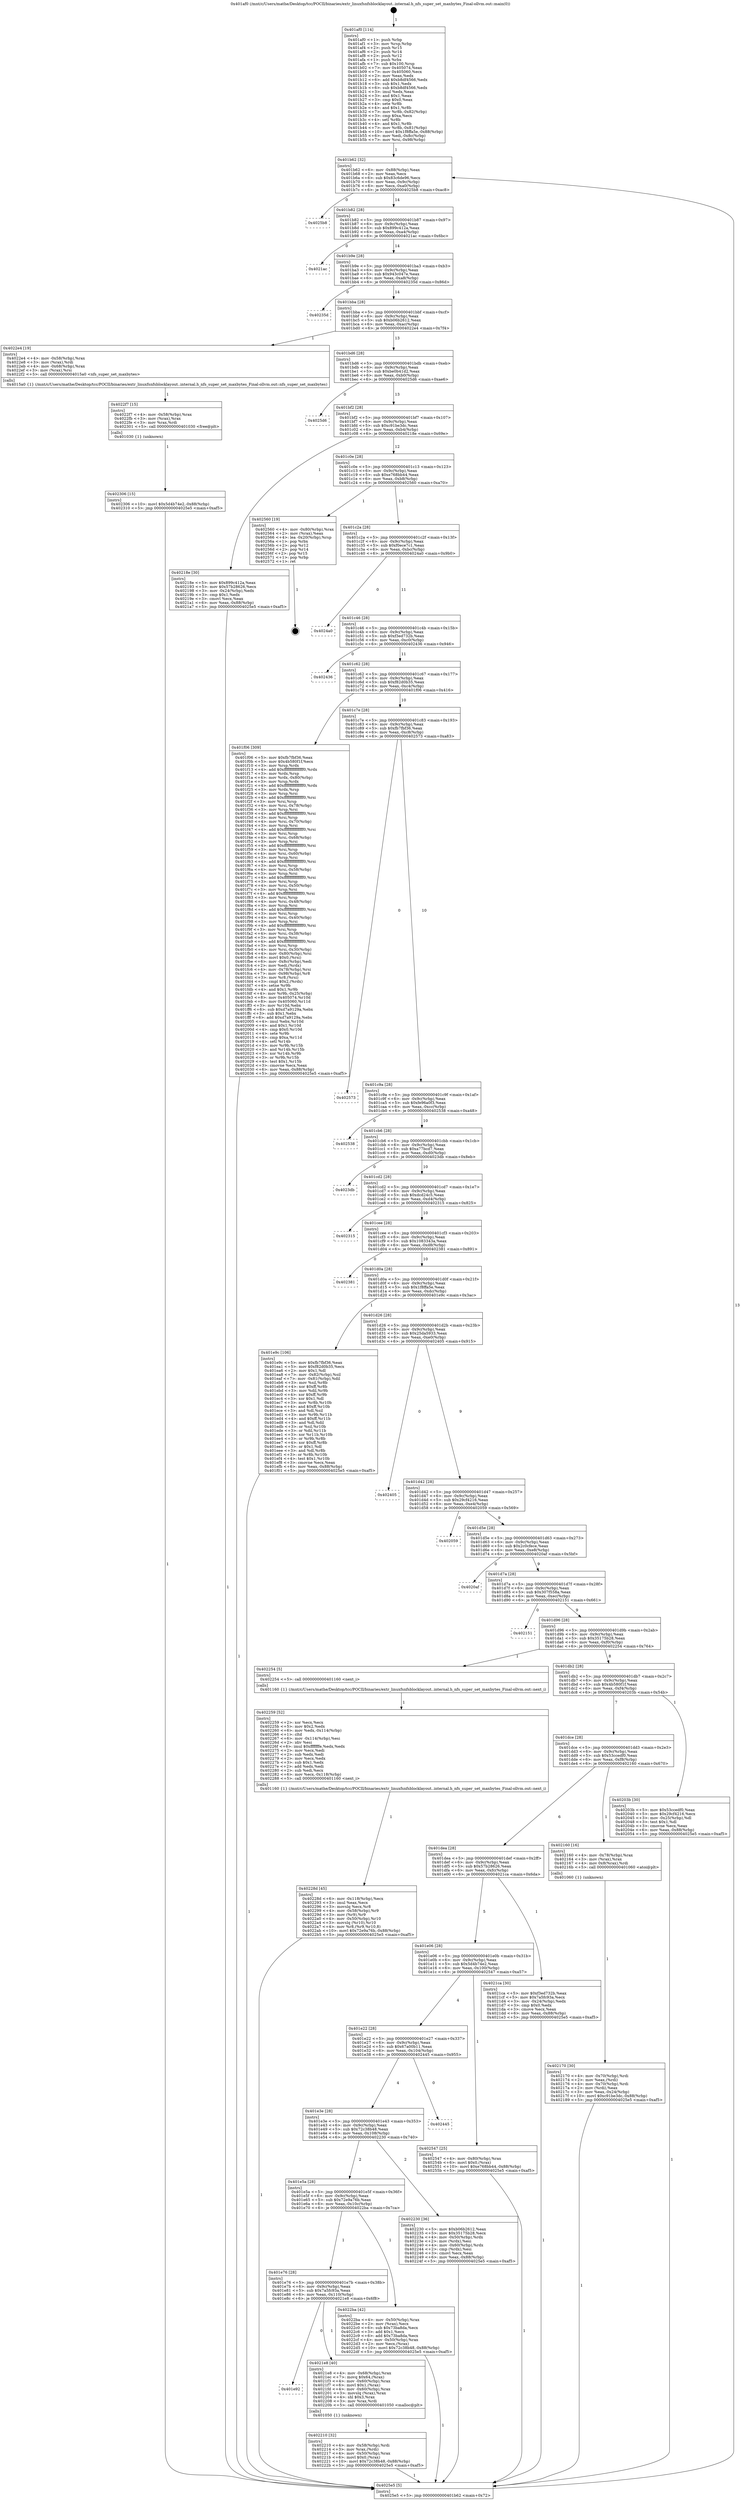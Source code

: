 digraph "0x401af0" {
  label = "0x401af0 (/mnt/c/Users/mathe/Desktop/tcc/POCII/binaries/extr_linuxfsnfsblocklayout..internal.h_nfs_super_set_maxbytes_Final-ollvm.out::main(0))"
  labelloc = "t"
  node[shape=record]

  Entry [label="",width=0.3,height=0.3,shape=circle,fillcolor=black,style=filled]
  "0x401b62" [label="{
     0x401b62 [32]\l
     | [instrs]\l
     &nbsp;&nbsp;0x401b62 \<+6\>: mov -0x88(%rbp),%eax\l
     &nbsp;&nbsp;0x401b68 \<+2\>: mov %eax,%ecx\l
     &nbsp;&nbsp;0x401b6a \<+6\>: sub $0x83c6de96,%ecx\l
     &nbsp;&nbsp;0x401b70 \<+6\>: mov %eax,-0x9c(%rbp)\l
     &nbsp;&nbsp;0x401b76 \<+6\>: mov %ecx,-0xa0(%rbp)\l
     &nbsp;&nbsp;0x401b7c \<+6\>: je 00000000004025b8 \<main+0xac8\>\l
  }"]
  "0x4025b8" [label="{
     0x4025b8\l
  }", style=dashed]
  "0x401b82" [label="{
     0x401b82 [28]\l
     | [instrs]\l
     &nbsp;&nbsp;0x401b82 \<+5\>: jmp 0000000000401b87 \<main+0x97\>\l
     &nbsp;&nbsp;0x401b87 \<+6\>: mov -0x9c(%rbp),%eax\l
     &nbsp;&nbsp;0x401b8d \<+5\>: sub $0x899c412a,%eax\l
     &nbsp;&nbsp;0x401b92 \<+6\>: mov %eax,-0xa4(%rbp)\l
     &nbsp;&nbsp;0x401b98 \<+6\>: je 00000000004021ac \<main+0x6bc\>\l
  }"]
  Exit [label="",width=0.3,height=0.3,shape=circle,fillcolor=black,style=filled,peripheries=2]
  "0x4021ac" [label="{
     0x4021ac\l
  }", style=dashed]
  "0x401b9e" [label="{
     0x401b9e [28]\l
     | [instrs]\l
     &nbsp;&nbsp;0x401b9e \<+5\>: jmp 0000000000401ba3 \<main+0xb3\>\l
     &nbsp;&nbsp;0x401ba3 \<+6\>: mov -0x9c(%rbp),%eax\l
     &nbsp;&nbsp;0x401ba9 \<+5\>: sub $0x943c047e,%eax\l
     &nbsp;&nbsp;0x401bae \<+6\>: mov %eax,-0xa8(%rbp)\l
     &nbsp;&nbsp;0x401bb4 \<+6\>: je 000000000040235d \<main+0x86d\>\l
  }"]
  "0x402306" [label="{
     0x402306 [15]\l
     | [instrs]\l
     &nbsp;&nbsp;0x402306 \<+10\>: movl $0x5d4b74e2,-0x88(%rbp)\l
     &nbsp;&nbsp;0x402310 \<+5\>: jmp 00000000004025e5 \<main+0xaf5\>\l
  }"]
  "0x40235d" [label="{
     0x40235d\l
  }", style=dashed]
  "0x401bba" [label="{
     0x401bba [28]\l
     | [instrs]\l
     &nbsp;&nbsp;0x401bba \<+5\>: jmp 0000000000401bbf \<main+0xcf\>\l
     &nbsp;&nbsp;0x401bbf \<+6\>: mov -0x9c(%rbp),%eax\l
     &nbsp;&nbsp;0x401bc5 \<+5\>: sub $0xb06b2612,%eax\l
     &nbsp;&nbsp;0x401bca \<+6\>: mov %eax,-0xac(%rbp)\l
     &nbsp;&nbsp;0x401bd0 \<+6\>: je 00000000004022e4 \<main+0x7f4\>\l
  }"]
  "0x4022f7" [label="{
     0x4022f7 [15]\l
     | [instrs]\l
     &nbsp;&nbsp;0x4022f7 \<+4\>: mov -0x58(%rbp),%rax\l
     &nbsp;&nbsp;0x4022fb \<+3\>: mov (%rax),%rax\l
     &nbsp;&nbsp;0x4022fe \<+3\>: mov %rax,%rdi\l
     &nbsp;&nbsp;0x402301 \<+5\>: call 0000000000401030 \<free@plt\>\l
     | [calls]\l
     &nbsp;&nbsp;0x401030 \{1\} (unknown)\l
  }"]
  "0x4022e4" [label="{
     0x4022e4 [19]\l
     | [instrs]\l
     &nbsp;&nbsp;0x4022e4 \<+4\>: mov -0x58(%rbp),%rax\l
     &nbsp;&nbsp;0x4022e8 \<+3\>: mov (%rax),%rdi\l
     &nbsp;&nbsp;0x4022eb \<+4\>: mov -0x68(%rbp),%rax\l
     &nbsp;&nbsp;0x4022ef \<+3\>: mov (%rax),%rsi\l
     &nbsp;&nbsp;0x4022f2 \<+5\>: call 00000000004015a0 \<nfs_super_set_maxbytes\>\l
     | [calls]\l
     &nbsp;&nbsp;0x4015a0 \{1\} (/mnt/c/Users/mathe/Desktop/tcc/POCII/binaries/extr_linuxfsnfsblocklayout..internal.h_nfs_super_set_maxbytes_Final-ollvm.out::nfs_super_set_maxbytes)\l
  }"]
  "0x401bd6" [label="{
     0x401bd6 [28]\l
     | [instrs]\l
     &nbsp;&nbsp;0x401bd6 \<+5\>: jmp 0000000000401bdb \<main+0xeb\>\l
     &nbsp;&nbsp;0x401bdb \<+6\>: mov -0x9c(%rbp),%eax\l
     &nbsp;&nbsp;0x401be1 \<+5\>: sub $0xbe0b41d2,%eax\l
     &nbsp;&nbsp;0x401be6 \<+6\>: mov %eax,-0xb0(%rbp)\l
     &nbsp;&nbsp;0x401bec \<+6\>: je 00000000004025d6 \<main+0xae6\>\l
  }"]
  "0x40228d" [label="{
     0x40228d [45]\l
     | [instrs]\l
     &nbsp;&nbsp;0x40228d \<+6\>: mov -0x118(%rbp),%ecx\l
     &nbsp;&nbsp;0x402293 \<+3\>: imul %eax,%ecx\l
     &nbsp;&nbsp;0x402296 \<+3\>: movslq %ecx,%r8\l
     &nbsp;&nbsp;0x402299 \<+4\>: mov -0x58(%rbp),%r9\l
     &nbsp;&nbsp;0x40229d \<+3\>: mov (%r9),%r9\l
     &nbsp;&nbsp;0x4022a0 \<+4\>: mov -0x50(%rbp),%r10\l
     &nbsp;&nbsp;0x4022a4 \<+3\>: movslq (%r10),%r10\l
     &nbsp;&nbsp;0x4022a7 \<+4\>: mov %r8,(%r9,%r10,8)\l
     &nbsp;&nbsp;0x4022ab \<+10\>: movl $0x72e9a76b,-0x88(%rbp)\l
     &nbsp;&nbsp;0x4022b5 \<+5\>: jmp 00000000004025e5 \<main+0xaf5\>\l
  }"]
  "0x4025d6" [label="{
     0x4025d6\l
  }", style=dashed]
  "0x401bf2" [label="{
     0x401bf2 [28]\l
     | [instrs]\l
     &nbsp;&nbsp;0x401bf2 \<+5\>: jmp 0000000000401bf7 \<main+0x107\>\l
     &nbsp;&nbsp;0x401bf7 \<+6\>: mov -0x9c(%rbp),%eax\l
     &nbsp;&nbsp;0x401bfd \<+5\>: sub $0xc91be3dc,%eax\l
     &nbsp;&nbsp;0x401c02 \<+6\>: mov %eax,-0xb4(%rbp)\l
     &nbsp;&nbsp;0x401c08 \<+6\>: je 000000000040218e \<main+0x69e\>\l
  }"]
  "0x402259" [label="{
     0x402259 [52]\l
     | [instrs]\l
     &nbsp;&nbsp;0x402259 \<+2\>: xor %ecx,%ecx\l
     &nbsp;&nbsp;0x40225b \<+5\>: mov $0x2,%edx\l
     &nbsp;&nbsp;0x402260 \<+6\>: mov %edx,-0x114(%rbp)\l
     &nbsp;&nbsp;0x402266 \<+1\>: cltd\l
     &nbsp;&nbsp;0x402267 \<+6\>: mov -0x114(%rbp),%esi\l
     &nbsp;&nbsp;0x40226d \<+2\>: idiv %esi\l
     &nbsp;&nbsp;0x40226f \<+6\>: imul $0xfffffffe,%edx,%edx\l
     &nbsp;&nbsp;0x402275 \<+2\>: mov %ecx,%edi\l
     &nbsp;&nbsp;0x402277 \<+2\>: sub %edx,%edi\l
     &nbsp;&nbsp;0x402279 \<+2\>: mov %ecx,%edx\l
     &nbsp;&nbsp;0x40227b \<+3\>: sub $0x1,%edx\l
     &nbsp;&nbsp;0x40227e \<+2\>: add %edx,%edi\l
     &nbsp;&nbsp;0x402280 \<+2\>: sub %edi,%ecx\l
     &nbsp;&nbsp;0x402282 \<+6\>: mov %ecx,-0x118(%rbp)\l
     &nbsp;&nbsp;0x402288 \<+5\>: call 0000000000401160 \<next_i\>\l
     | [calls]\l
     &nbsp;&nbsp;0x401160 \{1\} (/mnt/c/Users/mathe/Desktop/tcc/POCII/binaries/extr_linuxfsnfsblocklayout..internal.h_nfs_super_set_maxbytes_Final-ollvm.out::next_i)\l
  }"]
  "0x40218e" [label="{
     0x40218e [30]\l
     | [instrs]\l
     &nbsp;&nbsp;0x40218e \<+5\>: mov $0x899c412a,%eax\l
     &nbsp;&nbsp;0x402193 \<+5\>: mov $0x57b28626,%ecx\l
     &nbsp;&nbsp;0x402198 \<+3\>: mov -0x24(%rbp),%edx\l
     &nbsp;&nbsp;0x40219b \<+3\>: cmp $0x1,%edx\l
     &nbsp;&nbsp;0x40219e \<+3\>: cmovl %ecx,%eax\l
     &nbsp;&nbsp;0x4021a1 \<+6\>: mov %eax,-0x88(%rbp)\l
     &nbsp;&nbsp;0x4021a7 \<+5\>: jmp 00000000004025e5 \<main+0xaf5\>\l
  }"]
  "0x401c0e" [label="{
     0x401c0e [28]\l
     | [instrs]\l
     &nbsp;&nbsp;0x401c0e \<+5\>: jmp 0000000000401c13 \<main+0x123\>\l
     &nbsp;&nbsp;0x401c13 \<+6\>: mov -0x9c(%rbp),%eax\l
     &nbsp;&nbsp;0x401c19 \<+5\>: sub $0xe768bb44,%eax\l
     &nbsp;&nbsp;0x401c1e \<+6\>: mov %eax,-0xb8(%rbp)\l
     &nbsp;&nbsp;0x401c24 \<+6\>: je 0000000000402560 \<main+0xa70\>\l
  }"]
  "0x402210" [label="{
     0x402210 [32]\l
     | [instrs]\l
     &nbsp;&nbsp;0x402210 \<+4\>: mov -0x58(%rbp),%rdi\l
     &nbsp;&nbsp;0x402214 \<+3\>: mov %rax,(%rdi)\l
     &nbsp;&nbsp;0x402217 \<+4\>: mov -0x50(%rbp),%rax\l
     &nbsp;&nbsp;0x40221b \<+6\>: movl $0x0,(%rax)\l
     &nbsp;&nbsp;0x402221 \<+10\>: movl $0x72c38b48,-0x88(%rbp)\l
     &nbsp;&nbsp;0x40222b \<+5\>: jmp 00000000004025e5 \<main+0xaf5\>\l
  }"]
  "0x402560" [label="{
     0x402560 [19]\l
     | [instrs]\l
     &nbsp;&nbsp;0x402560 \<+4\>: mov -0x80(%rbp),%rax\l
     &nbsp;&nbsp;0x402564 \<+2\>: mov (%rax),%eax\l
     &nbsp;&nbsp;0x402566 \<+4\>: lea -0x20(%rbp),%rsp\l
     &nbsp;&nbsp;0x40256a \<+1\>: pop %rbx\l
     &nbsp;&nbsp;0x40256b \<+2\>: pop %r12\l
     &nbsp;&nbsp;0x40256d \<+2\>: pop %r14\l
     &nbsp;&nbsp;0x40256f \<+2\>: pop %r15\l
     &nbsp;&nbsp;0x402571 \<+1\>: pop %rbp\l
     &nbsp;&nbsp;0x402572 \<+1\>: ret\l
  }"]
  "0x401c2a" [label="{
     0x401c2a [28]\l
     | [instrs]\l
     &nbsp;&nbsp;0x401c2a \<+5\>: jmp 0000000000401c2f \<main+0x13f\>\l
     &nbsp;&nbsp;0x401c2f \<+6\>: mov -0x9c(%rbp),%eax\l
     &nbsp;&nbsp;0x401c35 \<+5\>: sub $0xf0ece7c1,%eax\l
     &nbsp;&nbsp;0x401c3a \<+6\>: mov %eax,-0xbc(%rbp)\l
     &nbsp;&nbsp;0x401c40 \<+6\>: je 00000000004024a0 \<main+0x9b0\>\l
  }"]
  "0x401e92" [label="{
     0x401e92\l
  }", style=dashed]
  "0x4024a0" [label="{
     0x4024a0\l
  }", style=dashed]
  "0x401c46" [label="{
     0x401c46 [28]\l
     | [instrs]\l
     &nbsp;&nbsp;0x401c46 \<+5\>: jmp 0000000000401c4b \<main+0x15b\>\l
     &nbsp;&nbsp;0x401c4b \<+6\>: mov -0x9c(%rbp),%eax\l
     &nbsp;&nbsp;0x401c51 \<+5\>: sub $0xf3ed732b,%eax\l
     &nbsp;&nbsp;0x401c56 \<+6\>: mov %eax,-0xc0(%rbp)\l
     &nbsp;&nbsp;0x401c5c \<+6\>: je 0000000000402436 \<main+0x946\>\l
  }"]
  "0x4021e8" [label="{
     0x4021e8 [40]\l
     | [instrs]\l
     &nbsp;&nbsp;0x4021e8 \<+4\>: mov -0x68(%rbp),%rax\l
     &nbsp;&nbsp;0x4021ec \<+7\>: movq $0x64,(%rax)\l
     &nbsp;&nbsp;0x4021f3 \<+4\>: mov -0x60(%rbp),%rax\l
     &nbsp;&nbsp;0x4021f7 \<+6\>: movl $0x1,(%rax)\l
     &nbsp;&nbsp;0x4021fd \<+4\>: mov -0x60(%rbp),%rax\l
     &nbsp;&nbsp;0x402201 \<+3\>: movslq (%rax),%rax\l
     &nbsp;&nbsp;0x402204 \<+4\>: shl $0x3,%rax\l
     &nbsp;&nbsp;0x402208 \<+3\>: mov %rax,%rdi\l
     &nbsp;&nbsp;0x40220b \<+5\>: call 0000000000401050 \<malloc@plt\>\l
     | [calls]\l
     &nbsp;&nbsp;0x401050 \{1\} (unknown)\l
  }"]
  "0x402436" [label="{
     0x402436\l
  }", style=dashed]
  "0x401c62" [label="{
     0x401c62 [28]\l
     | [instrs]\l
     &nbsp;&nbsp;0x401c62 \<+5\>: jmp 0000000000401c67 \<main+0x177\>\l
     &nbsp;&nbsp;0x401c67 \<+6\>: mov -0x9c(%rbp),%eax\l
     &nbsp;&nbsp;0x401c6d \<+5\>: sub $0xf82d0b35,%eax\l
     &nbsp;&nbsp;0x401c72 \<+6\>: mov %eax,-0xc4(%rbp)\l
     &nbsp;&nbsp;0x401c78 \<+6\>: je 0000000000401f06 \<main+0x416\>\l
  }"]
  "0x401e76" [label="{
     0x401e76 [28]\l
     | [instrs]\l
     &nbsp;&nbsp;0x401e76 \<+5\>: jmp 0000000000401e7b \<main+0x38b\>\l
     &nbsp;&nbsp;0x401e7b \<+6\>: mov -0x9c(%rbp),%eax\l
     &nbsp;&nbsp;0x401e81 \<+5\>: sub $0x7a5fc93a,%eax\l
     &nbsp;&nbsp;0x401e86 \<+6\>: mov %eax,-0x110(%rbp)\l
     &nbsp;&nbsp;0x401e8c \<+6\>: je 00000000004021e8 \<main+0x6f8\>\l
  }"]
  "0x401f06" [label="{
     0x401f06 [309]\l
     | [instrs]\l
     &nbsp;&nbsp;0x401f06 \<+5\>: mov $0xfb7fbf36,%eax\l
     &nbsp;&nbsp;0x401f0b \<+5\>: mov $0x4b580f1f,%ecx\l
     &nbsp;&nbsp;0x401f10 \<+3\>: mov %rsp,%rdx\l
     &nbsp;&nbsp;0x401f13 \<+4\>: add $0xfffffffffffffff0,%rdx\l
     &nbsp;&nbsp;0x401f17 \<+3\>: mov %rdx,%rsp\l
     &nbsp;&nbsp;0x401f1a \<+4\>: mov %rdx,-0x80(%rbp)\l
     &nbsp;&nbsp;0x401f1e \<+3\>: mov %rsp,%rdx\l
     &nbsp;&nbsp;0x401f21 \<+4\>: add $0xfffffffffffffff0,%rdx\l
     &nbsp;&nbsp;0x401f25 \<+3\>: mov %rdx,%rsp\l
     &nbsp;&nbsp;0x401f28 \<+3\>: mov %rsp,%rsi\l
     &nbsp;&nbsp;0x401f2b \<+4\>: add $0xfffffffffffffff0,%rsi\l
     &nbsp;&nbsp;0x401f2f \<+3\>: mov %rsi,%rsp\l
     &nbsp;&nbsp;0x401f32 \<+4\>: mov %rsi,-0x78(%rbp)\l
     &nbsp;&nbsp;0x401f36 \<+3\>: mov %rsp,%rsi\l
     &nbsp;&nbsp;0x401f39 \<+4\>: add $0xfffffffffffffff0,%rsi\l
     &nbsp;&nbsp;0x401f3d \<+3\>: mov %rsi,%rsp\l
     &nbsp;&nbsp;0x401f40 \<+4\>: mov %rsi,-0x70(%rbp)\l
     &nbsp;&nbsp;0x401f44 \<+3\>: mov %rsp,%rsi\l
     &nbsp;&nbsp;0x401f47 \<+4\>: add $0xfffffffffffffff0,%rsi\l
     &nbsp;&nbsp;0x401f4b \<+3\>: mov %rsi,%rsp\l
     &nbsp;&nbsp;0x401f4e \<+4\>: mov %rsi,-0x68(%rbp)\l
     &nbsp;&nbsp;0x401f52 \<+3\>: mov %rsp,%rsi\l
     &nbsp;&nbsp;0x401f55 \<+4\>: add $0xfffffffffffffff0,%rsi\l
     &nbsp;&nbsp;0x401f59 \<+3\>: mov %rsi,%rsp\l
     &nbsp;&nbsp;0x401f5c \<+4\>: mov %rsi,-0x60(%rbp)\l
     &nbsp;&nbsp;0x401f60 \<+3\>: mov %rsp,%rsi\l
     &nbsp;&nbsp;0x401f63 \<+4\>: add $0xfffffffffffffff0,%rsi\l
     &nbsp;&nbsp;0x401f67 \<+3\>: mov %rsi,%rsp\l
     &nbsp;&nbsp;0x401f6a \<+4\>: mov %rsi,-0x58(%rbp)\l
     &nbsp;&nbsp;0x401f6e \<+3\>: mov %rsp,%rsi\l
     &nbsp;&nbsp;0x401f71 \<+4\>: add $0xfffffffffffffff0,%rsi\l
     &nbsp;&nbsp;0x401f75 \<+3\>: mov %rsi,%rsp\l
     &nbsp;&nbsp;0x401f78 \<+4\>: mov %rsi,-0x50(%rbp)\l
     &nbsp;&nbsp;0x401f7c \<+3\>: mov %rsp,%rsi\l
     &nbsp;&nbsp;0x401f7f \<+4\>: add $0xfffffffffffffff0,%rsi\l
     &nbsp;&nbsp;0x401f83 \<+3\>: mov %rsi,%rsp\l
     &nbsp;&nbsp;0x401f86 \<+4\>: mov %rsi,-0x48(%rbp)\l
     &nbsp;&nbsp;0x401f8a \<+3\>: mov %rsp,%rsi\l
     &nbsp;&nbsp;0x401f8d \<+4\>: add $0xfffffffffffffff0,%rsi\l
     &nbsp;&nbsp;0x401f91 \<+3\>: mov %rsi,%rsp\l
     &nbsp;&nbsp;0x401f94 \<+4\>: mov %rsi,-0x40(%rbp)\l
     &nbsp;&nbsp;0x401f98 \<+3\>: mov %rsp,%rsi\l
     &nbsp;&nbsp;0x401f9b \<+4\>: add $0xfffffffffffffff0,%rsi\l
     &nbsp;&nbsp;0x401f9f \<+3\>: mov %rsi,%rsp\l
     &nbsp;&nbsp;0x401fa2 \<+4\>: mov %rsi,-0x38(%rbp)\l
     &nbsp;&nbsp;0x401fa6 \<+3\>: mov %rsp,%rsi\l
     &nbsp;&nbsp;0x401fa9 \<+4\>: add $0xfffffffffffffff0,%rsi\l
     &nbsp;&nbsp;0x401fad \<+3\>: mov %rsi,%rsp\l
     &nbsp;&nbsp;0x401fb0 \<+4\>: mov %rsi,-0x30(%rbp)\l
     &nbsp;&nbsp;0x401fb4 \<+4\>: mov -0x80(%rbp),%rsi\l
     &nbsp;&nbsp;0x401fb8 \<+6\>: movl $0x0,(%rsi)\l
     &nbsp;&nbsp;0x401fbe \<+6\>: mov -0x8c(%rbp),%edi\l
     &nbsp;&nbsp;0x401fc4 \<+2\>: mov %edi,(%rdx)\l
     &nbsp;&nbsp;0x401fc6 \<+4\>: mov -0x78(%rbp),%rsi\l
     &nbsp;&nbsp;0x401fca \<+7\>: mov -0x98(%rbp),%r8\l
     &nbsp;&nbsp;0x401fd1 \<+3\>: mov %r8,(%rsi)\l
     &nbsp;&nbsp;0x401fd4 \<+3\>: cmpl $0x2,(%rdx)\l
     &nbsp;&nbsp;0x401fd7 \<+4\>: setne %r9b\l
     &nbsp;&nbsp;0x401fdb \<+4\>: and $0x1,%r9b\l
     &nbsp;&nbsp;0x401fdf \<+4\>: mov %r9b,-0x25(%rbp)\l
     &nbsp;&nbsp;0x401fe3 \<+8\>: mov 0x405074,%r10d\l
     &nbsp;&nbsp;0x401feb \<+8\>: mov 0x405060,%r11d\l
     &nbsp;&nbsp;0x401ff3 \<+3\>: mov %r10d,%ebx\l
     &nbsp;&nbsp;0x401ff6 \<+6\>: sub $0xd7a9129a,%ebx\l
     &nbsp;&nbsp;0x401ffc \<+3\>: sub $0x1,%ebx\l
     &nbsp;&nbsp;0x401fff \<+6\>: add $0xd7a9129a,%ebx\l
     &nbsp;&nbsp;0x402005 \<+4\>: imul %ebx,%r10d\l
     &nbsp;&nbsp;0x402009 \<+4\>: and $0x1,%r10d\l
     &nbsp;&nbsp;0x40200d \<+4\>: cmp $0x0,%r10d\l
     &nbsp;&nbsp;0x402011 \<+4\>: sete %r9b\l
     &nbsp;&nbsp;0x402015 \<+4\>: cmp $0xa,%r11d\l
     &nbsp;&nbsp;0x402019 \<+4\>: setl %r14b\l
     &nbsp;&nbsp;0x40201d \<+3\>: mov %r9b,%r15b\l
     &nbsp;&nbsp;0x402020 \<+3\>: and %r14b,%r15b\l
     &nbsp;&nbsp;0x402023 \<+3\>: xor %r14b,%r9b\l
     &nbsp;&nbsp;0x402026 \<+3\>: or %r9b,%r15b\l
     &nbsp;&nbsp;0x402029 \<+4\>: test $0x1,%r15b\l
     &nbsp;&nbsp;0x40202d \<+3\>: cmovne %ecx,%eax\l
     &nbsp;&nbsp;0x402030 \<+6\>: mov %eax,-0x88(%rbp)\l
     &nbsp;&nbsp;0x402036 \<+5\>: jmp 00000000004025e5 \<main+0xaf5\>\l
  }"]
  "0x401c7e" [label="{
     0x401c7e [28]\l
     | [instrs]\l
     &nbsp;&nbsp;0x401c7e \<+5\>: jmp 0000000000401c83 \<main+0x193\>\l
     &nbsp;&nbsp;0x401c83 \<+6\>: mov -0x9c(%rbp),%eax\l
     &nbsp;&nbsp;0x401c89 \<+5\>: sub $0xfb7fbf36,%eax\l
     &nbsp;&nbsp;0x401c8e \<+6\>: mov %eax,-0xc8(%rbp)\l
     &nbsp;&nbsp;0x401c94 \<+6\>: je 0000000000402573 \<main+0xa83\>\l
  }"]
  "0x4022ba" [label="{
     0x4022ba [42]\l
     | [instrs]\l
     &nbsp;&nbsp;0x4022ba \<+4\>: mov -0x50(%rbp),%rax\l
     &nbsp;&nbsp;0x4022be \<+2\>: mov (%rax),%ecx\l
     &nbsp;&nbsp;0x4022c0 \<+6\>: sub $0x73ba8da,%ecx\l
     &nbsp;&nbsp;0x4022c6 \<+3\>: add $0x1,%ecx\l
     &nbsp;&nbsp;0x4022c9 \<+6\>: add $0x73ba8da,%ecx\l
     &nbsp;&nbsp;0x4022cf \<+4\>: mov -0x50(%rbp),%rax\l
     &nbsp;&nbsp;0x4022d3 \<+2\>: mov %ecx,(%rax)\l
     &nbsp;&nbsp;0x4022d5 \<+10\>: movl $0x72c38b48,-0x88(%rbp)\l
     &nbsp;&nbsp;0x4022df \<+5\>: jmp 00000000004025e5 \<main+0xaf5\>\l
  }"]
  "0x402573" [label="{
     0x402573\l
  }", style=dashed]
  "0x401c9a" [label="{
     0x401c9a [28]\l
     | [instrs]\l
     &nbsp;&nbsp;0x401c9a \<+5\>: jmp 0000000000401c9f \<main+0x1af\>\l
     &nbsp;&nbsp;0x401c9f \<+6\>: mov -0x9c(%rbp),%eax\l
     &nbsp;&nbsp;0x401ca5 \<+5\>: sub $0xfe96a0f3,%eax\l
     &nbsp;&nbsp;0x401caa \<+6\>: mov %eax,-0xcc(%rbp)\l
     &nbsp;&nbsp;0x401cb0 \<+6\>: je 0000000000402538 \<main+0xa48\>\l
  }"]
  "0x401e5a" [label="{
     0x401e5a [28]\l
     | [instrs]\l
     &nbsp;&nbsp;0x401e5a \<+5\>: jmp 0000000000401e5f \<main+0x36f\>\l
     &nbsp;&nbsp;0x401e5f \<+6\>: mov -0x9c(%rbp),%eax\l
     &nbsp;&nbsp;0x401e65 \<+5\>: sub $0x72e9a76b,%eax\l
     &nbsp;&nbsp;0x401e6a \<+6\>: mov %eax,-0x10c(%rbp)\l
     &nbsp;&nbsp;0x401e70 \<+6\>: je 00000000004022ba \<main+0x7ca\>\l
  }"]
  "0x402538" [label="{
     0x402538\l
  }", style=dashed]
  "0x401cb6" [label="{
     0x401cb6 [28]\l
     | [instrs]\l
     &nbsp;&nbsp;0x401cb6 \<+5\>: jmp 0000000000401cbb \<main+0x1cb\>\l
     &nbsp;&nbsp;0x401cbb \<+6\>: mov -0x9c(%rbp),%eax\l
     &nbsp;&nbsp;0x401cc1 \<+5\>: sub $0xa77bcd7,%eax\l
     &nbsp;&nbsp;0x401cc6 \<+6\>: mov %eax,-0xd0(%rbp)\l
     &nbsp;&nbsp;0x401ccc \<+6\>: je 00000000004023db \<main+0x8eb\>\l
  }"]
  "0x402230" [label="{
     0x402230 [36]\l
     | [instrs]\l
     &nbsp;&nbsp;0x402230 \<+5\>: mov $0xb06b2612,%eax\l
     &nbsp;&nbsp;0x402235 \<+5\>: mov $0x35175b28,%ecx\l
     &nbsp;&nbsp;0x40223a \<+4\>: mov -0x50(%rbp),%rdx\l
     &nbsp;&nbsp;0x40223e \<+2\>: mov (%rdx),%esi\l
     &nbsp;&nbsp;0x402240 \<+4\>: mov -0x60(%rbp),%rdx\l
     &nbsp;&nbsp;0x402244 \<+2\>: cmp (%rdx),%esi\l
     &nbsp;&nbsp;0x402246 \<+3\>: cmovl %ecx,%eax\l
     &nbsp;&nbsp;0x402249 \<+6\>: mov %eax,-0x88(%rbp)\l
     &nbsp;&nbsp;0x40224f \<+5\>: jmp 00000000004025e5 \<main+0xaf5\>\l
  }"]
  "0x4023db" [label="{
     0x4023db\l
  }", style=dashed]
  "0x401cd2" [label="{
     0x401cd2 [28]\l
     | [instrs]\l
     &nbsp;&nbsp;0x401cd2 \<+5\>: jmp 0000000000401cd7 \<main+0x1e7\>\l
     &nbsp;&nbsp;0x401cd7 \<+6\>: mov -0x9c(%rbp),%eax\l
     &nbsp;&nbsp;0x401cdd \<+5\>: sub $0xdcd24c5,%eax\l
     &nbsp;&nbsp;0x401ce2 \<+6\>: mov %eax,-0xd4(%rbp)\l
     &nbsp;&nbsp;0x401ce8 \<+6\>: je 0000000000402315 \<main+0x825\>\l
  }"]
  "0x401e3e" [label="{
     0x401e3e [28]\l
     | [instrs]\l
     &nbsp;&nbsp;0x401e3e \<+5\>: jmp 0000000000401e43 \<main+0x353\>\l
     &nbsp;&nbsp;0x401e43 \<+6\>: mov -0x9c(%rbp),%eax\l
     &nbsp;&nbsp;0x401e49 \<+5\>: sub $0x72c38b48,%eax\l
     &nbsp;&nbsp;0x401e4e \<+6\>: mov %eax,-0x108(%rbp)\l
     &nbsp;&nbsp;0x401e54 \<+6\>: je 0000000000402230 \<main+0x740\>\l
  }"]
  "0x402315" [label="{
     0x402315\l
  }", style=dashed]
  "0x401cee" [label="{
     0x401cee [28]\l
     | [instrs]\l
     &nbsp;&nbsp;0x401cee \<+5\>: jmp 0000000000401cf3 \<main+0x203\>\l
     &nbsp;&nbsp;0x401cf3 \<+6\>: mov -0x9c(%rbp),%eax\l
     &nbsp;&nbsp;0x401cf9 \<+5\>: sub $0x1083343a,%eax\l
     &nbsp;&nbsp;0x401cfe \<+6\>: mov %eax,-0xd8(%rbp)\l
     &nbsp;&nbsp;0x401d04 \<+6\>: je 0000000000402381 \<main+0x891\>\l
  }"]
  "0x402445" [label="{
     0x402445\l
  }", style=dashed]
  "0x402381" [label="{
     0x402381\l
  }", style=dashed]
  "0x401d0a" [label="{
     0x401d0a [28]\l
     | [instrs]\l
     &nbsp;&nbsp;0x401d0a \<+5\>: jmp 0000000000401d0f \<main+0x21f\>\l
     &nbsp;&nbsp;0x401d0f \<+6\>: mov -0x9c(%rbp),%eax\l
     &nbsp;&nbsp;0x401d15 \<+5\>: sub $0x1f8ffa5e,%eax\l
     &nbsp;&nbsp;0x401d1a \<+6\>: mov %eax,-0xdc(%rbp)\l
     &nbsp;&nbsp;0x401d20 \<+6\>: je 0000000000401e9c \<main+0x3ac\>\l
  }"]
  "0x401e22" [label="{
     0x401e22 [28]\l
     | [instrs]\l
     &nbsp;&nbsp;0x401e22 \<+5\>: jmp 0000000000401e27 \<main+0x337\>\l
     &nbsp;&nbsp;0x401e27 \<+6\>: mov -0x9c(%rbp),%eax\l
     &nbsp;&nbsp;0x401e2d \<+5\>: sub $0x67a00b11,%eax\l
     &nbsp;&nbsp;0x401e32 \<+6\>: mov %eax,-0x104(%rbp)\l
     &nbsp;&nbsp;0x401e38 \<+6\>: je 0000000000402445 \<main+0x955\>\l
  }"]
  "0x401e9c" [label="{
     0x401e9c [106]\l
     | [instrs]\l
     &nbsp;&nbsp;0x401e9c \<+5\>: mov $0xfb7fbf36,%eax\l
     &nbsp;&nbsp;0x401ea1 \<+5\>: mov $0xf82d0b35,%ecx\l
     &nbsp;&nbsp;0x401ea6 \<+2\>: mov $0x1,%dl\l
     &nbsp;&nbsp;0x401ea8 \<+7\>: mov -0x82(%rbp),%sil\l
     &nbsp;&nbsp;0x401eaf \<+7\>: mov -0x81(%rbp),%dil\l
     &nbsp;&nbsp;0x401eb6 \<+3\>: mov %sil,%r8b\l
     &nbsp;&nbsp;0x401eb9 \<+4\>: xor $0xff,%r8b\l
     &nbsp;&nbsp;0x401ebd \<+3\>: mov %dil,%r9b\l
     &nbsp;&nbsp;0x401ec0 \<+4\>: xor $0xff,%r9b\l
     &nbsp;&nbsp;0x401ec4 \<+3\>: xor $0x1,%dl\l
     &nbsp;&nbsp;0x401ec7 \<+3\>: mov %r8b,%r10b\l
     &nbsp;&nbsp;0x401eca \<+4\>: and $0xff,%r10b\l
     &nbsp;&nbsp;0x401ece \<+3\>: and %dl,%sil\l
     &nbsp;&nbsp;0x401ed1 \<+3\>: mov %r9b,%r11b\l
     &nbsp;&nbsp;0x401ed4 \<+4\>: and $0xff,%r11b\l
     &nbsp;&nbsp;0x401ed8 \<+3\>: and %dl,%dil\l
     &nbsp;&nbsp;0x401edb \<+3\>: or %sil,%r10b\l
     &nbsp;&nbsp;0x401ede \<+3\>: or %dil,%r11b\l
     &nbsp;&nbsp;0x401ee1 \<+3\>: xor %r11b,%r10b\l
     &nbsp;&nbsp;0x401ee4 \<+3\>: or %r9b,%r8b\l
     &nbsp;&nbsp;0x401ee7 \<+4\>: xor $0xff,%r8b\l
     &nbsp;&nbsp;0x401eeb \<+3\>: or $0x1,%dl\l
     &nbsp;&nbsp;0x401eee \<+3\>: and %dl,%r8b\l
     &nbsp;&nbsp;0x401ef1 \<+3\>: or %r8b,%r10b\l
     &nbsp;&nbsp;0x401ef4 \<+4\>: test $0x1,%r10b\l
     &nbsp;&nbsp;0x401ef8 \<+3\>: cmovne %ecx,%eax\l
     &nbsp;&nbsp;0x401efb \<+6\>: mov %eax,-0x88(%rbp)\l
     &nbsp;&nbsp;0x401f01 \<+5\>: jmp 00000000004025e5 \<main+0xaf5\>\l
  }"]
  "0x401d26" [label="{
     0x401d26 [28]\l
     | [instrs]\l
     &nbsp;&nbsp;0x401d26 \<+5\>: jmp 0000000000401d2b \<main+0x23b\>\l
     &nbsp;&nbsp;0x401d2b \<+6\>: mov -0x9c(%rbp),%eax\l
     &nbsp;&nbsp;0x401d31 \<+5\>: sub $0x25da5933,%eax\l
     &nbsp;&nbsp;0x401d36 \<+6\>: mov %eax,-0xe0(%rbp)\l
     &nbsp;&nbsp;0x401d3c \<+6\>: je 0000000000402405 \<main+0x915\>\l
  }"]
  "0x4025e5" [label="{
     0x4025e5 [5]\l
     | [instrs]\l
     &nbsp;&nbsp;0x4025e5 \<+5\>: jmp 0000000000401b62 \<main+0x72\>\l
  }"]
  "0x401af0" [label="{
     0x401af0 [114]\l
     | [instrs]\l
     &nbsp;&nbsp;0x401af0 \<+1\>: push %rbp\l
     &nbsp;&nbsp;0x401af1 \<+3\>: mov %rsp,%rbp\l
     &nbsp;&nbsp;0x401af4 \<+2\>: push %r15\l
     &nbsp;&nbsp;0x401af6 \<+2\>: push %r14\l
     &nbsp;&nbsp;0x401af8 \<+2\>: push %r12\l
     &nbsp;&nbsp;0x401afa \<+1\>: push %rbx\l
     &nbsp;&nbsp;0x401afb \<+7\>: sub $0x100,%rsp\l
     &nbsp;&nbsp;0x401b02 \<+7\>: mov 0x405074,%eax\l
     &nbsp;&nbsp;0x401b09 \<+7\>: mov 0x405060,%ecx\l
     &nbsp;&nbsp;0x401b10 \<+2\>: mov %eax,%edx\l
     &nbsp;&nbsp;0x401b12 \<+6\>: add $0xb8df4566,%edx\l
     &nbsp;&nbsp;0x401b18 \<+3\>: sub $0x1,%edx\l
     &nbsp;&nbsp;0x401b1b \<+6\>: sub $0xb8df4566,%edx\l
     &nbsp;&nbsp;0x401b21 \<+3\>: imul %edx,%eax\l
     &nbsp;&nbsp;0x401b24 \<+3\>: and $0x1,%eax\l
     &nbsp;&nbsp;0x401b27 \<+3\>: cmp $0x0,%eax\l
     &nbsp;&nbsp;0x401b2a \<+4\>: sete %r8b\l
     &nbsp;&nbsp;0x401b2e \<+4\>: and $0x1,%r8b\l
     &nbsp;&nbsp;0x401b32 \<+7\>: mov %r8b,-0x82(%rbp)\l
     &nbsp;&nbsp;0x401b39 \<+3\>: cmp $0xa,%ecx\l
     &nbsp;&nbsp;0x401b3c \<+4\>: setl %r8b\l
     &nbsp;&nbsp;0x401b40 \<+4\>: and $0x1,%r8b\l
     &nbsp;&nbsp;0x401b44 \<+7\>: mov %r8b,-0x81(%rbp)\l
     &nbsp;&nbsp;0x401b4b \<+10\>: movl $0x1f8ffa5e,-0x88(%rbp)\l
     &nbsp;&nbsp;0x401b55 \<+6\>: mov %edi,-0x8c(%rbp)\l
     &nbsp;&nbsp;0x401b5b \<+7\>: mov %rsi,-0x98(%rbp)\l
  }"]
  "0x402547" [label="{
     0x402547 [25]\l
     | [instrs]\l
     &nbsp;&nbsp;0x402547 \<+4\>: mov -0x80(%rbp),%rax\l
     &nbsp;&nbsp;0x40254b \<+6\>: movl $0x0,(%rax)\l
     &nbsp;&nbsp;0x402551 \<+10\>: movl $0xe768bb44,-0x88(%rbp)\l
     &nbsp;&nbsp;0x40255b \<+5\>: jmp 00000000004025e5 \<main+0xaf5\>\l
  }"]
  "0x401e06" [label="{
     0x401e06 [28]\l
     | [instrs]\l
     &nbsp;&nbsp;0x401e06 \<+5\>: jmp 0000000000401e0b \<main+0x31b\>\l
     &nbsp;&nbsp;0x401e0b \<+6\>: mov -0x9c(%rbp),%eax\l
     &nbsp;&nbsp;0x401e11 \<+5\>: sub $0x5d4b74e2,%eax\l
     &nbsp;&nbsp;0x401e16 \<+6\>: mov %eax,-0x100(%rbp)\l
     &nbsp;&nbsp;0x401e1c \<+6\>: je 0000000000402547 \<main+0xa57\>\l
  }"]
  "0x402405" [label="{
     0x402405\l
  }", style=dashed]
  "0x401d42" [label="{
     0x401d42 [28]\l
     | [instrs]\l
     &nbsp;&nbsp;0x401d42 \<+5\>: jmp 0000000000401d47 \<main+0x257\>\l
     &nbsp;&nbsp;0x401d47 \<+6\>: mov -0x9c(%rbp),%eax\l
     &nbsp;&nbsp;0x401d4d \<+5\>: sub $0x29cf4216,%eax\l
     &nbsp;&nbsp;0x401d52 \<+6\>: mov %eax,-0xe4(%rbp)\l
     &nbsp;&nbsp;0x401d58 \<+6\>: je 0000000000402059 \<main+0x569\>\l
  }"]
  "0x4021ca" [label="{
     0x4021ca [30]\l
     | [instrs]\l
     &nbsp;&nbsp;0x4021ca \<+5\>: mov $0xf3ed732b,%eax\l
     &nbsp;&nbsp;0x4021cf \<+5\>: mov $0x7a5fc93a,%ecx\l
     &nbsp;&nbsp;0x4021d4 \<+3\>: mov -0x24(%rbp),%edx\l
     &nbsp;&nbsp;0x4021d7 \<+3\>: cmp $0x0,%edx\l
     &nbsp;&nbsp;0x4021da \<+3\>: cmove %ecx,%eax\l
     &nbsp;&nbsp;0x4021dd \<+6\>: mov %eax,-0x88(%rbp)\l
     &nbsp;&nbsp;0x4021e3 \<+5\>: jmp 00000000004025e5 \<main+0xaf5\>\l
  }"]
  "0x402059" [label="{
     0x402059\l
  }", style=dashed]
  "0x401d5e" [label="{
     0x401d5e [28]\l
     | [instrs]\l
     &nbsp;&nbsp;0x401d5e \<+5\>: jmp 0000000000401d63 \<main+0x273\>\l
     &nbsp;&nbsp;0x401d63 \<+6\>: mov -0x9c(%rbp),%eax\l
     &nbsp;&nbsp;0x401d69 \<+5\>: sub $0x2c0cfece,%eax\l
     &nbsp;&nbsp;0x401d6e \<+6\>: mov %eax,-0xe8(%rbp)\l
     &nbsp;&nbsp;0x401d74 \<+6\>: je 00000000004020af \<main+0x5bf\>\l
  }"]
  "0x402170" [label="{
     0x402170 [30]\l
     | [instrs]\l
     &nbsp;&nbsp;0x402170 \<+4\>: mov -0x70(%rbp),%rdi\l
     &nbsp;&nbsp;0x402174 \<+2\>: mov %eax,(%rdi)\l
     &nbsp;&nbsp;0x402176 \<+4\>: mov -0x70(%rbp),%rdi\l
     &nbsp;&nbsp;0x40217a \<+2\>: mov (%rdi),%eax\l
     &nbsp;&nbsp;0x40217c \<+3\>: mov %eax,-0x24(%rbp)\l
     &nbsp;&nbsp;0x40217f \<+10\>: movl $0xc91be3dc,-0x88(%rbp)\l
     &nbsp;&nbsp;0x402189 \<+5\>: jmp 00000000004025e5 \<main+0xaf5\>\l
  }"]
  "0x4020af" [label="{
     0x4020af\l
  }", style=dashed]
  "0x401d7a" [label="{
     0x401d7a [28]\l
     | [instrs]\l
     &nbsp;&nbsp;0x401d7a \<+5\>: jmp 0000000000401d7f \<main+0x28f\>\l
     &nbsp;&nbsp;0x401d7f \<+6\>: mov -0x9c(%rbp),%eax\l
     &nbsp;&nbsp;0x401d85 \<+5\>: sub $0x307f558a,%eax\l
     &nbsp;&nbsp;0x401d8a \<+6\>: mov %eax,-0xec(%rbp)\l
     &nbsp;&nbsp;0x401d90 \<+6\>: je 0000000000402151 \<main+0x661\>\l
  }"]
  "0x401dea" [label="{
     0x401dea [28]\l
     | [instrs]\l
     &nbsp;&nbsp;0x401dea \<+5\>: jmp 0000000000401def \<main+0x2ff\>\l
     &nbsp;&nbsp;0x401def \<+6\>: mov -0x9c(%rbp),%eax\l
     &nbsp;&nbsp;0x401df5 \<+5\>: sub $0x57b28626,%eax\l
     &nbsp;&nbsp;0x401dfa \<+6\>: mov %eax,-0xfc(%rbp)\l
     &nbsp;&nbsp;0x401e00 \<+6\>: je 00000000004021ca \<main+0x6da\>\l
  }"]
  "0x402151" [label="{
     0x402151\l
  }", style=dashed]
  "0x401d96" [label="{
     0x401d96 [28]\l
     | [instrs]\l
     &nbsp;&nbsp;0x401d96 \<+5\>: jmp 0000000000401d9b \<main+0x2ab\>\l
     &nbsp;&nbsp;0x401d9b \<+6\>: mov -0x9c(%rbp),%eax\l
     &nbsp;&nbsp;0x401da1 \<+5\>: sub $0x35175b28,%eax\l
     &nbsp;&nbsp;0x401da6 \<+6\>: mov %eax,-0xf0(%rbp)\l
     &nbsp;&nbsp;0x401dac \<+6\>: je 0000000000402254 \<main+0x764\>\l
  }"]
  "0x402160" [label="{
     0x402160 [16]\l
     | [instrs]\l
     &nbsp;&nbsp;0x402160 \<+4\>: mov -0x78(%rbp),%rax\l
     &nbsp;&nbsp;0x402164 \<+3\>: mov (%rax),%rax\l
     &nbsp;&nbsp;0x402167 \<+4\>: mov 0x8(%rax),%rdi\l
     &nbsp;&nbsp;0x40216b \<+5\>: call 0000000000401060 \<atoi@plt\>\l
     | [calls]\l
     &nbsp;&nbsp;0x401060 \{1\} (unknown)\l
  }"]
  "0x402254" [label="{
     0x402254 [5]\l
     | [instrs]\l
     &nbsp;&nbsp;0x402254 \<+5\>: call 0000000000401160 \<next_i\>\l
     | [calls]\l
     &nbsp;&nbsp;0x401160 \{1\} (/mnt/c/Users/mathe/Desktop/tcc/POCII/binaries/extr_linuxfsnfsblocklayout..internal.h_nfs_super_set_maxbytes_Final-ollvm.out::next_i)\l
  }"]
  "0x401db2" [label="{
     0x401db2 [28]\l
     | [instrs]\l
     &nbsp;&nbsp;0x401db2 \<+5\>: jmp 0000000000401db7 \<main+0x2c7\>\l
     &nbsp;&nbsp;0x401db7 \<+6\>: mov -0x9c(%rbp),%eax\l
     &nbsp;&nbsp;0x401dbd \<+5\>: sub $0x4b580f1f,%eax\l
     &nbsp;&nbsp;0x401dc2 \<+6\>: mov %eax,-0xf4(%rbp)\l
     &nbsp;&nbsp;0x401dc8 \<+6\>: je 000000000040203b \<main+0x54b\>\l
  }"]
  "0x401dce" [label="{
     0x401dce [28]\l
     | [instrs]\l
     &nbsp;&nbsp;0x401dce \<+5\>: jmp 0000000000401dd3 \<main+0x2e3\>\l
     &nbsp;&nbsp;0x401dd3 \<+6\>: mov -0x9c(%rbp),%eax\l
     &nbsp;&nbsp;0x401dd9 \<+5\>: sub $0x53ccedf0,%eax\l
     &nbsp;&nbsp;0x401dde \<+6\>: mov %eax,-0xf8(%rbp)\l
     &nbsp;&nbsp;0x401de4 \<+6\>: je 0000000000402160 \<main+0x670\>\l
  }"]
  "0x40203b" [label="{
     0x40203b [30]\l
     | [instrs]\l
     &nbsp;&nbsp;0x40203b \<+5\>: mov $0x53ccedf0,%eax\l
     &nbsp;&nbsp;0x402040 \<+5\>: mov $0x29cf4216,%ecx\l
     &nbsp;&nbsp;0x402045 \<+3\>: mov -0x25(%rbp),%dl\l
     &nbsp;&nbsp;0x402048 \<+3\>: test $0x1,%dl\l
     &nbsp;&nbsp;0x40204b \<+3\>: cmovne %ecx,%eax\l
     &nbsp;&nbsp;0x40204e \<+6\>: mov %eax,-0x88(%rbp)\l
     &nbsp;&nbsp;0x402054 \<+5\>: jmp 00000000004025e5 \<main+0xaf5\>\l
  }"]
  Entry -> "0x401af0" [label=" 1"]
  "0x401b62" -> "0x4025b8" [label=" 0"]
  "0x401b62" -> "0x401b82" [label=" 14"]
  "0x402560" -> Exit [label=" 1"]
  "0x401b82" -> "0x4021ac" [label=" 0"]
  "0x401b82" -> "0x401b9e" [label=" 14"]
  "0x402547" -> "0x4025e5" [label=" 1"]
  "0x401b9e" -> "0x40235d" [label=" 0"]
  "0x401b9e" -> "0x401bba" [label=" 14"]
  "0x402306" -> "0x4025e5" [label=" 1"]
  "0x401bba" -> "0x4022e4" [label=" 1"]
  "0x401bba" -> "0x401bd6" [label=" 13"]
  "0x4022f7" -> "0x402306" [label=" 1"]
  "0x401bd6" -> "0x4025d6" [label=" 0"]
  "0x401bd6" -> "0x401bf2" [label=" 13"]
  "0x4022e4" -> "0x4022f7" [label=" 1"]
  "0x401bf2" -> "0x40218e" [label=" 1"]
  "0x401bf2" -> "0x401c0e" [label=" 12"]
  "0x4022ba" -> "0x4025e5" [label=" 1"]
  "0x401c0e" -> "0x402560" [label=" 1"]
  "0x401c0e" -> "0x401c2a" [label=" 11"]
  "0x40228d" -> "0x4025e5" [label=" 1"]
  "0x401c2a" -> "0x4024a0" [label=" 0"]
  "0x401c2a" -> "0x401c46" [label=" 11"]
  "0x402259" -> "0x40228d" [label=" 1"]
  "0x401c46" -> "0x402436" [label=" 0"]
  "0x401c46" -> "0x401c62" [label=" 11"]
  "0x402254" -> "0x402259" [label=" 1"]
  "0x401c62" -> "0x401f06" [label=" 1"]
  "0x401c62" -> "0x401c7e" [label=" 10"]
  "0x402210" -> "0x4025e5" [label=" 1"]
  "0x401c7e" -> "0x402573" [label=" 0"]
  "0x401c7e" -> "0x401c9a" [label=" 10"]
  "0x4021e8" -> "0x402210" [label=" 1"]
  "0x401c9a" -> "0x402538" [label=" 0"]
  "0x401c9a" -> "0x401cb6" [label=" 10"]
  "0x401e76" -> "0x4021e8" [label=" 1"]
  "0x401cb6" -> "0x4023db" [label=" 0"]
  "0x401cb6" -> "0x401cd2" [label=" 10"]
  "0x402230" -> "0x4025e5" [label=" 2"]
  "0x401cd2" -> "0x402315" [label=" 0"]
  "0x401cd2" -> "0x401cee" [label=" 10"]
  "0x401e5a" -> "0x4022ba" [label=" 1"]
  "0x401cee" -> "0x402381" [label=" 0"]
  "0x401cee" -> "0x401d0a" [label=" 10"]
  "0x401e76" -> "0x401e92" [label=" 0"]
  "0x401d0a" -> "0x401e9c" [label=" 1"]
  "0x401d0a" -> "0x401d26" [label=" 9"]
  "0x401e9c" -> "0x4025e5" [label=" 1"]
  "0x401af0" -> "0x401b62" [label=" 1"]
  "0x4025e5" -> "0x401b62" [label=" 13"]
  "0x401e3e" -> "0x402230" [label=" 2"]
  "0x401f06" -> "0x4025e5" [label=" 1"]
  "0x401e5a" -> "0x401e76" [label=" 1"]
  "0x401d26" -> "0x402405" [label=" 0"]
  "0x401d26" -> "0x401d42" [label=" 9"]
  "0x401e22" -> "0x402445" [label=" 0"]
  "0x401d42" -> "0x402059" [label=" 0"]
  "0x401d42" -> "0x401d5e" [label=" 9"]
  "0x401e3e" -> "0x401e5a" [label=" 2"]
  "0x401d5e" -> "0x4020af" [label=" 0"]
  "0x401d5e" -> "0x401d7a" [label=" 9"]
  "0x401e06" -> "0x402547" [label=" 1"]
  "0x401d7a" -> "0x402151" [label=" 0"]
  "0x401d7a" -> "0x401d96" [label=" 9"]
  "0x401e22" -> "0x401e3e" [label=" 4"]
  "0x401d96" -> "0x402254" [label=" 1"]
  "0x401d96" -> "0x401db2" [label=" 8"]
  "0x4021ca" -> "0x4025e5" [label=" 1"]
  "0x401db2" -> "0x40203b" [label=" 1"]
  "0x401db2" -> "0x401dce" [label=" 7"]
  "0x40203b" -> "0x4025e5" [label=" 1"]
  "0x401dea" -> "0x401e06" [label=" 5"]
  "0x401dce" -> "0x402160" [label=" 1"]
  "0x401dce" -> "0x401dea" [label=" 6"]
  "0x402160" -> "0x402170" [label=" 1"]
  "0x402170" -> "0x4025e5" [label=" 1"]
  "0x40218e" -> "0x4025e5" [label=" 1"]
  "0x401e06" -> "0x401e22" [label=" 4"]
  "0x401dea" -> "0x4021ca" [label=" 1"]
}
